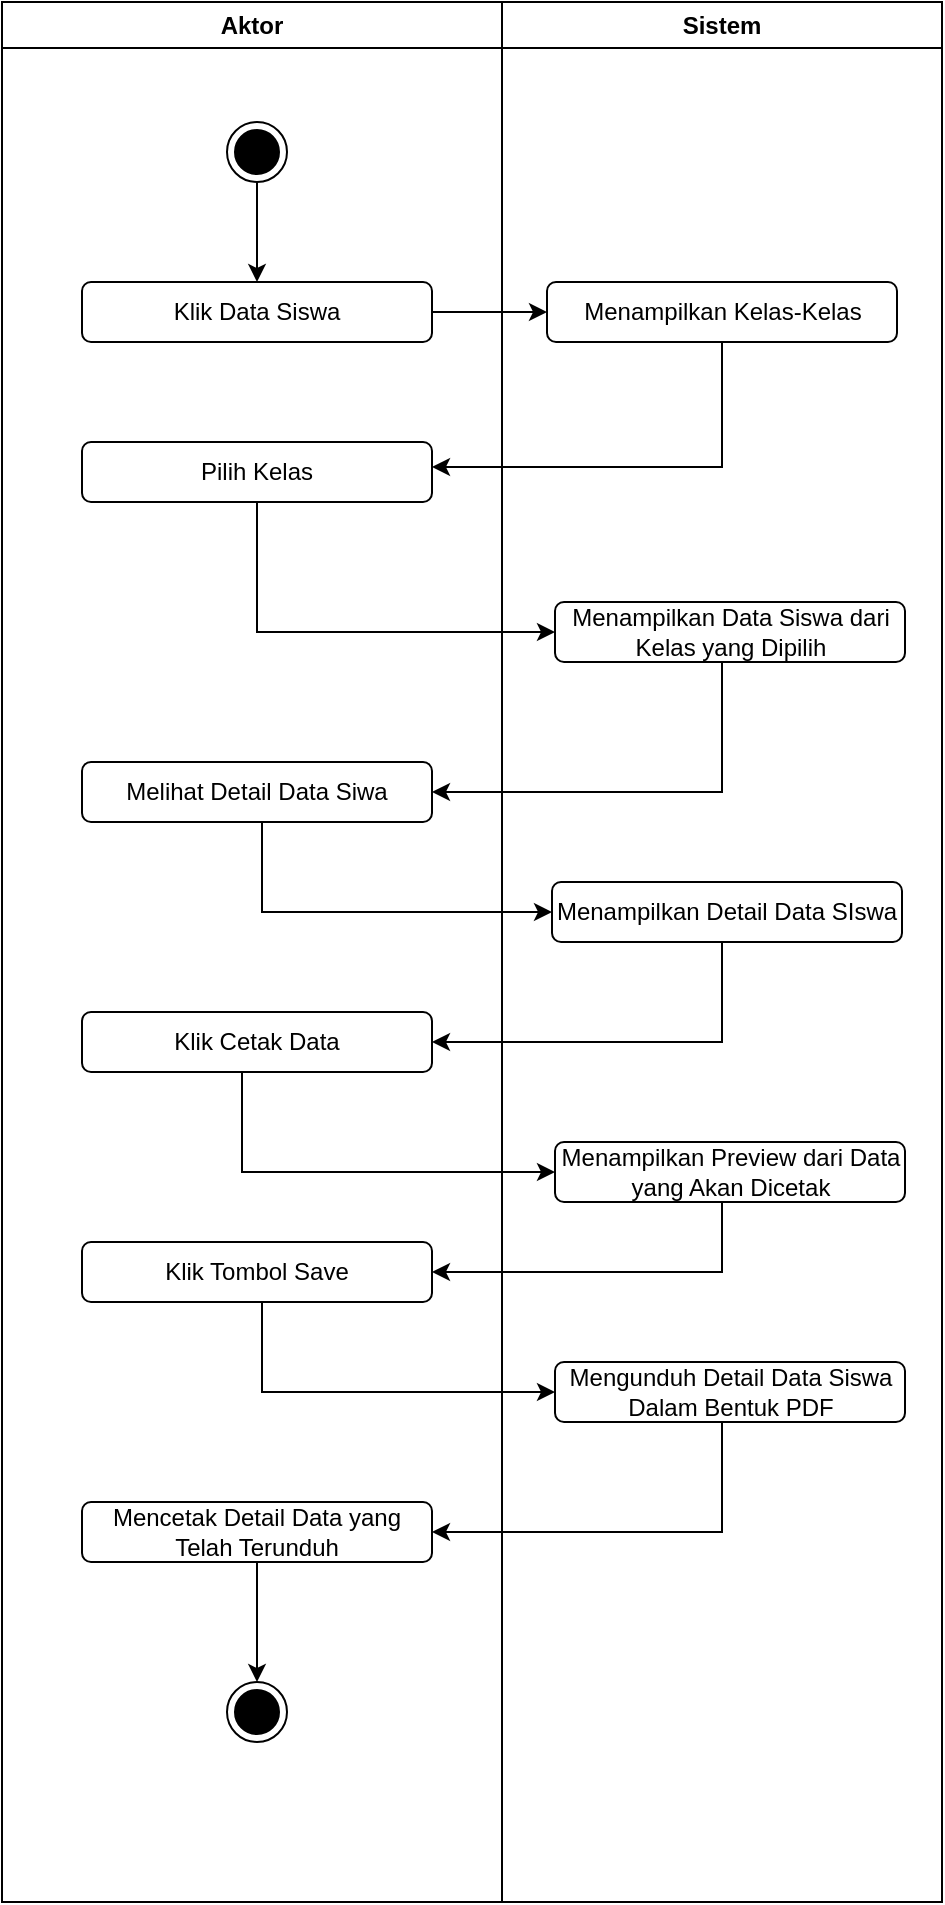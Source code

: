 <mxfile version="21.6.5" type="github">
  <diagram name="Halaman-1" id="exCdbplgS6F4rdWWgp0u">
    <mxGraphModel dx="797" dy="746" grid="1" gridSize="10" guides="1" tooltips="1" connect="1" arrows="1" fold="1" page="1" pageScale="1" pageWidth="827" pageHeight="1169" math="0" shadow="0">
      <root>
        <mxCell id="0" />
        <mxCell id="1" parent="0" />
        <mxCell id="2t21WP0deBK_4wXomizr-1" value="Aktor" style="swimlane;whiteSpace=wrap;html=1;" vertex="1" parent="1">
          <mxGeometry x="180" y="80" width="250" height="950" as="geometry" />
        </mxCell>
        <mxCell id="2t21WP0deBK_4wXomizr-2" style="edgeStyle=orthogonalEdgeStyle;rounded=0;orthogonalLoop=1;jettySize=auto;html=1;entryX=0.5;entryY=0;entryDx=0;entryDy=0;" edge="1" parent="2t21WP0deBK_4wXomizr-1" source="2t21WP0deBK_4wXomizr-3" target="2t21WP0deBK_4wXomizr-4">
          <mxGeometry relative="1" as="geometry" />
        </mxCell>
        <mxCell id="2t21WP0deBK_4wXomizr-3" value="" style="ellipse;html=1;shape=endState;fillColor=#000000;strokeColor=#000000;" vertex="1" parent="2t21WP0deBK_4wXomizr-1">
          <mxGeometry x="112.5" y="60" width="30" height="30" as="geometry" />
        </mxCell>
        <mxCell id="2t21WP0deBK_4wXomizr-4" value="Klik Data Siswa" style="rounded=1;whiteSpace=wrap;html=1;" vertex="1" parent="2t21WP0deBK_4wXomizr-1">
          <mxGeometry x="40" y="140" width="175" height="30" as="geometry" />
        </mxCell>
        <mxCell id="2t21WP0deBK_4wXomizr-5" value="Pilih Kelas" style="rounded=1;whiteSpace=wrap;html=1;" vertex="1" parent="2t21WP0deBK_4wXomizr-1">
          <mxGeometry x="40" y="220" width="175" height="30" as="geometry" />
        </mxCell>
        <mxCell id="2t21WP0deBK_4wXomizr-9" value="Melihat Detail Data Siwa" style="rounded=1;whiteSpace=wrap;html=1;" vertex="1" parent="2t21WP0deBK_4wXomizr-1">
          <mxGeometry x="40" y="380" width="175" height="30" as="geometry" />
        </mxCell>
        <mxCell id="2t21WP0deBK_4wXomizr-10" style="edgeStyle=orthogonalEdgeStyle;rounded=0;orthogonalLoop=1;jettySize=auto;html=1;entryX=1;entryY=0.75;entryDx=0;entryDy=0;" edge="1" parent="2t21WP0deBK_4wXomizr-1">
          <mxGeometry relative="1" as="geometry">
            <mxPoint x="360" y="160" as="sourcePoint" />
            <mxPoint x="215" y="232.5" as="targetPoint" />
            <Array as="points">
              <mxPoint x="360" y="233" />
            </Array>
          </mxGeometry>
        </mxCell>
        <mxCell id="2t21WP0deBK_4wXomizr-28" value="Klik Cetak Data" style="rounded=1;whiteSpace=wrap;html=1;" vertex="1" parent="2t21WP0deBK_4wXomizr-1">
          <mxGeometry x="40" y="505" width="175" height="30" as="geometry" />
        </mxCell>
        <mxCell id="2t21WP0deBK_4wXomizr-31" value="Klik Tombol Save" style="rounded=1;whiteSpace=wrap;html=1;" vertex="1" parent="2t21WP0deBK_4wXomizr-1">
          <mxGeometry x="40" y="620" width="175" height="30" as="geometry" />
        </mxCell>
        <mxCell id="2t21WP0deBK_4wXomizr-38" style="edgeStyle=orthogonalEdgeStyle;rounded=0;orthogonalLoop=1;jettySize=auto;html=1;" edge="1" parent="2t21WP0deBK_4wXomizr-1" source="2t21WP0deBK_4wXomizr-37" target="2t21WP0deBK_4wXomizr-17">
          <mxGeometry relative="1" as="geometry" />
        </mxCell>
        <mxCell id="2t21WP0deBK_4wXomizr-37" value="Mencetak Detail Data yang Telah Terunduh" style="rounded=1;whiteSpace=wrap;html=1;" vertex="1" parent="2t21WP0deBK_4wXomizr-1">
          <mxGeometry x="40" y="750" width="175" height="30" as="geometry" />
        </mxCell>
        <mxCell id="2t21WP0deBK_4wXomizr-17" value="" style="ellipse;html=1;shape=endState;fillColor=#000000;strokeColor=#000000;" vertex="1" parent="2t21WP0deBK_4wXomizr-1">
          <mxGeometry x="112.5" y="840" width="30" height="30" as="geometry" />
        </mxCell>
        <mxCell id="2t21WP0deBK_4wXomizr-12" value="Sistem" style="swimlane;whiteSpace=wrap;html=1;" vertex="1" parent="1">
          <mxGeometry x="430" y="80" width="220" height="950" as="geometry" />
        </mxCell>
        <mxCell id="2t21WP0deBK_4wXomizr-13" value="Menampilkan Kelas-Kelas" style="rounded=1;whiteSpace=wrap;html=1;" vertex="1" parent="2t21WP0deBK_4wXomizr-12">
          <mxGeometry x="22.5" y="140" width="175" height="30" as="geometry" />
        </mxCell>
        <mxCell id="2t21WP0deBK_4wXomizr-14" value="Menampilkan Data Siswa dari Kelas yang Dipilih" style="rounded=1;whiteSpace=wrap;html=1;" vertex="1" parent="2t21WP0deBK_4wXomizr-12">
          <mxGeometry x="26.5" y="300" width="175" height="30" as="geometry" />
        </mxCell>
        <mxCell id="2t21WP0deBK_4wXomizr-16" value="Menampilkan Detail Data SIswa" style="rounded=1;whiteSpace=wrap;html=1;" vertex="1" parent="2t21WP0deBK_4wXomizr-12">
          <mxGeometry x="25" y="440" width="175" height="30" as="geometry" />
        </mxCell>
        <mxCell id="2t21WP0deBK_4wXomizr-30" value="Menampilkan Preview dari Data yang Akan Dicetak" style="rounded=1;whiteSpace=wrap;html=1;" vertex="1" parent="2t21WP0deBK_4wXomizr-12">
          <mxGeometry x="26.5" y="570" width="175" height="30" as="geometry" />
        </mxCell>
        <mxCell id="2t21WP0deBK_4wXomizr-32" value="Mengunduh Detail Data Siswa Dalam Bentuk PDF" style="rounded=1;whiteSpace=wrap;html=1;" vertex="1" parent="2t21WP0deBK_4wXomizr-12">
          <mxGeometry x="26.5" y="680" width="175" height="30" as="geometry" />
        </mxCell>
        <mxCell id="2t21WP0deBK_4wXomizr-18" style="edgeStyle=orthogonalEdgeStyle;rounded=0;orthogonalLoop=1;jettySize=auto;html=1;exitX=1;exitY=0.5;exitDx=0;exitDy=0;entryX=0;entryY=0.5;entryDx=0;entryDy=0;" edge="1" parent="1" source="2t21WP0deBK_4wXomizr-4" target="2t21WP0deBK_4wXomizr-13">
          <mxGeometry relative="1" as="geometry" />
        </mxCell>
        <mxCell id="2t21WP0deBK_4wXomizr-19" style="edgeStyle=orthogonalEdgeStyle;rounded=0;orthogonalLoop=1;jettySize=auto;html=1;" edge="1" parent="1" source="2t21WP0deBK_4wXomizr-5" target="2t21WP0deBK_4wXomizr-14">
          <mxGeometry relative="1" as="geometry">
            <Array as="points">
              <mxPoint x="308" y="395" />
            </Array>
          </mxGeometry>
        </mxCell>
        <mxCell id="2t21WP0deBK_4wXomizr-22" style="edgeStyle=orthogonalEdgeStyle;rounded=0;orthogonalLoop=1;jettySize=auto;html=1;entryX=1;entryY=0.5;entryDx=0;entryDy=0;" edge="1" parent="1" source="2t21WP0deBK_4wXomizr-14" target="2t21WP0deBK_4wXomizr-9">
          <mxGeometry relative="1" as="geometry">
            <Array as="points">
              <mxPoint x="540" y="475" />
            </Array>
          </mxGeometry>
        </mxCell>
        <mxCell id="2t21WP0deBK_4wXomizr-26" style="edgeStyle=orthogonalEdgeStyle;rounded=0;orthogonalLoop=1;jettySize=auto;html=1;entryX=0;entryY=0.5;entryDx=0;entryDy=0;" edge="1" parent="1" source="2t21WP0deBK_4wXomizr-9" target="2t21WP0deBK_4wXomizr-16">
          <mxGeometry relative="1" as="geometry">
            <Array as="points">
              <mxPoint x="310" y="535" />
            </Array>
          </mxGeometry>
        </mxCell>
        <mxCell id="2t21WP0deBK_4wXomizr-29" style="edgeStyle=orthogonalEdgeStyle;rounded=0;orthogonalLoop=1;jettySize=auto;html=1;entryX=1;entryY=0.5;entryDx=0;entryDy=0;" edge="1" parent="1" source="2t21WP0deBK_4wXomizr-16" target="2t21WP0deBK_4wXomizr-28">
          <mxGeometry relative="1" as="geometry">
            <Array as="points">
              <mxPoint x="540" y="600" />
            </Array>
          </mxGeometry>
        </mxCell>
        <mxCell id="2t21WP0deBK_4wXomizr-33" style="edgeStyle=orthogonalEdgeStyle;rounded=0;orthogonalLoop=1;jettySize=auto;html=1;entryX=1;entryY=0.5;entryDx=0;entryDy=0;" edge="1" parent="1" source="2t21WP0deBK_4wXomizr-30" target="2t21WP0deBK_4wXomizr-31">
          <mxGeometry relative="1" as="geometry">
            <Array as="points">
              <mxPoint x="540" y="715" />
            </Array>
          </mxGeometry>
        </mxCell>
        <mxCell id="2t21WP0deBK_4wXomizr-34" style="edgeStyle=orthogonalEdgeStyle;rounded=0;orthogonalLoop=1;jettySize=auto;html=1;entryX=0;entryY=0.5;entryDx=0;entryDy=0;" edge="1" parent="1" source="2t21WP0deBK_4wXomizr-28" target="2t21WP0deBK_4wXomizr-30">
          <mxGeometry relative="1" as="geometry">
            <Array as="points">
              <mxPoint x="300" y="665" />
            </Array>
          </mxGeometry>
        </mxCell>
        <mxCell id="2t21WP0deBK_4wXomizr-35" style="edgeStyle=orthogonalEdgeStyle;rounded=0;orthogonalLoop=1;jettySize=auto;html=1;entryX=0;entryY=0.5;entryDx=0;entryDy=0;" edge="1" parent="1" source="2t21WP0deBK_4wXomizr-31" target="2t21WP0deBK_4wXomizr-32">
          <mxGeometry relative="1" as="geometry">
            <Array as="points">
              <mxPoint x="310" y="775" />
            </Array>
          </mxGeometry>
        </mxCell>
        <mxCell id="2t21WP0deBK_4wXomizr-39" style="edgeStyle=orthogonalEdgeStyle;rounded=0;orthogonalLoop=1;jettySize=auto;html=1;entryX=1;entryY=0.5;entryDx=0;entryDy=0;" edge="1" parent="1" source="2t21WP0deBK_4wXomizr-32" target="2t21WP0deBK_4wXomizr-37">
          <mxGeometry relative="1" as="geometry">
            <Array as="points">
              <mxPoint x="540" y="845" />
            </Array>
          </mxGeometry>
        </mxCell>
      </root>
    </mxGraphModel>
  </diagram>
</mxfile>
